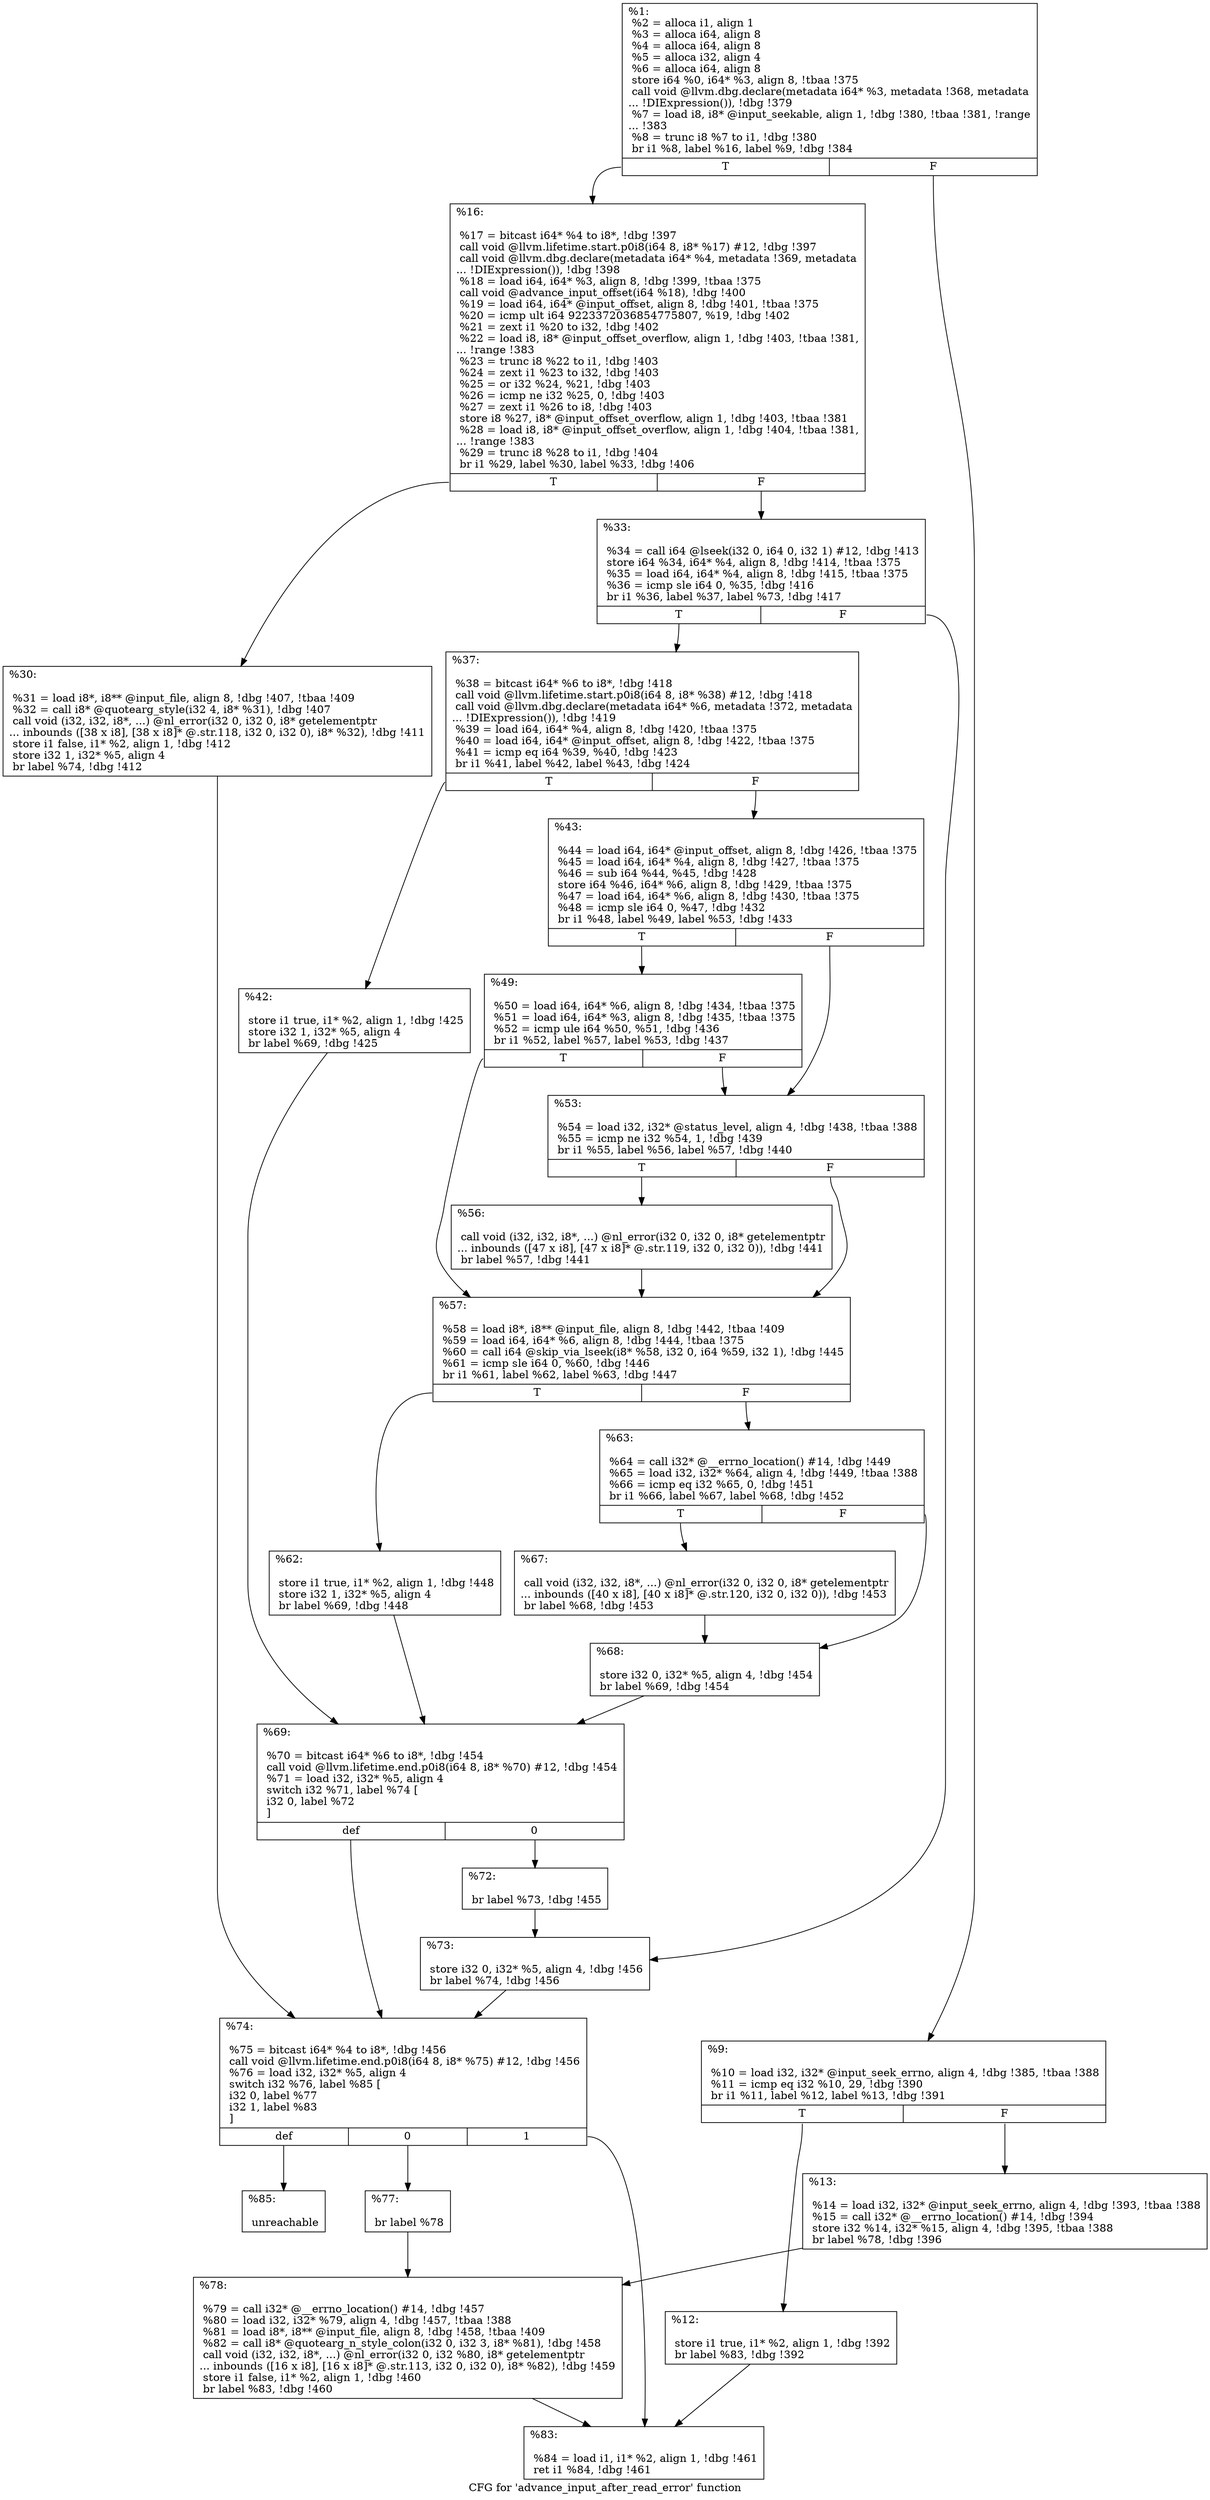 digraph "CFG for 'advance_input_after_read_error' function" {
	label="CFG for 'advance_input_after_read_error' function";

	Node0x24cf580 [shape=record,label="{%1:\l  %2 = alloca i1, align 1\l  %3 = alloca i64, align 8\l  %4 = alloca i64, align 8\l  %5 = alloca i32, align 4\l  %6 = alloca i64, align 8\l  store i64 %0, i64* %3, align 8, !tbaa !375\l  call void @llvm.dbg.declare(metadata i64* %3, metadata !368, metadata\l... !DIExpression()), !dbg !379\l  %7 = load i8, i8* @input_seekable, align 1, !dbg !380, !tbaa !381, !range\l... !383\l  %8 = trunc i8 %7 to i1, !dbg !380\l  br i1 %8, label %16, label %9, !dbg !384\l|{<s0>T|<s1>F}}"];
	Node0x24cf580:s0 -> Node0x24d12f0;
	Node0x24cf580:s1 -> Node0x24d1200;
	Node0x24d1200 [shape=record,label="{%9:\l\l  %10 = load i32, i32* @input_seek_errno, align 4, !dbg !385, !tbaa !388\l  %11 = icmp eq i32 %10, 29, !dbg !390\l  br i1 %11, label %12, label %13, !dbg !391\l|{<s0>T|<s1>F}}"];
	Node0x24d1200:s0 -> Node0x24d1250;
	Node0x24d1200:s1 -> Node0x24d12a0;
	Node0x24d1250 [shape=record,label="{%12:\l\l  store i1 true, i1* %2, align 1, !dbg !392\l  br label %83, !dbg !392\l}"];
	Node0x24d1250 -> Node0x24d1930;
	Node0x24d12a0 [shape=record,label="{%13:\l\l  %14 = load i32, i32* @input_seek_errno, align 4, !dbg !393, !tbaa !388\l  %15 = call i32* @__errno_location() #14, !dbg !394\l  store i32 %14, i32* %15, align 4, !dbg !395, !tbaa !388\l  br label %78, !dbg !396\l}"];
	Node0x24d12a0 -> Node0x24d18e0;
	Node0x24d12f0 [shape=record,label="{%16:\l\l  %17 = bitcast i64* %4 to i8*, !dbg !397\l  call void @llvm.lifetime.start.p0i8(i64 8, i8* %17) #12, !dbg !397\l  call void @llvm.dbg.declare(metadata i64* %4, metadata !369, metadata\l... !DIExpression()), !dbg !398\l  %18 = load i64, i64* %3, align 8, !dbg !399, !tbaa !375\l  call void @advance_input_offset(i64 %18), !dbg !400\l  %19 = load i64, i64* @input_offset, align 8, !dbg !401, !tbaa !375\l  %20 = icmp ult i64 9223372036854775807, %19, !dbg !402\l  %21 = zext i1 %20 to i32, !dbg !402\l  %22 = load i8, i8* @input_offset_overflow, align 1, !dbg !403, !tbaa !381,\l... !range !383\l  %23 = trunc i8 %22 to i1, !dbg !403\l  %24 = zext i1 %23 to i32, !dbg !403\l  %25 = or i32 %24, %21, !dbg !403\l  %26 = icmp ne i32 %25, 0, !dbg !403\l  %27 = zext i1 %26 to i8, !dbg !403\l  store i8 %27, i8* @input_offset_overflow, align 1, !dbg !403, !tbaa !381\l  %28 = load i8, i8* @input_offset_overflow, align 1, !dbg !404, !tbaa !381,\l... !range !383\l  %29 = trunc i8 %28 to i1, !dbg !404\l  br i1 %29, label %30, label %33, !dbg !406\l|{<s0>T|<s1>F}}"];
	Node0x24d12f0:s0 -> Node0x24d1340;
	Node0x24d12f0:s1 -> Node0x24d1390;
	Node0x24d1340 [shape=record,label="{%30:\l\l  %31 = load i8*, i8** @input_file, align 8, !dbg !407, !tbaa !409\l  %32 = call i8* @quotearg_style(i32 4, i8* %31), !dbg !407\l  call void (i32, i32, i8*, ...) @nl_error(i32 0, i32 0, i8* getelementptr\l... inbounds ([38 x i8], [38 x i8]* @.str.118, i32 0, i32 0), i8* %32), !dbg !411\l  store i1 false, i1* %2, align 1, !dbg !412\l  store i32 1, i32* %5, align 4\l  br label %74, !dbg !412\l}"];
	Node0x24d1340 -> Node0x24d1840;
	Node0x24d1390 [shape=record,label="{%33:\l\l  %34 = call i64 @lseek(i32 0, i64 0, i32 1) #12, !dbg !413\l  store i64 %34, i64* %4, align 8, !dbg !414, !tbaa !375\l  %35 = load i64, i64* %4, align 8, !dbg !415, !tbaa !375\l  %36 = icmp sle i64 0, %35, !dbg !416\l  br i1 %36, label %37, label %73, !dbg !417\l|{<s0>T|<s1>F}}"];
	Node0x24d1390:s0 -> Node0x24d13e0;
	Node0x24d1390:s1 -> Node0x24d17f0;
	Node0x24d13e0 [shape=record,label="{%37:\l\l  %38 = bitcast i64* %6 to i8*, !dbg !418\l  call void @llvm.lifetime.start.p0i8(i64 8, i8* %38) #12, !dbg !418\l  call void @llvm.dbg.declare(metadata i64* %6, metadata !372, metadata\l... !DIExpression()), !dbg !419\l  %39 = load i64, i64* %4, align 8, !dbg !420, !tbaa !375\l  %40 = load i64, i64* @input_offset, align 8, !dbg !422, !tbaa !375\l  %41 = icmp eq i64 %39, %40, !dbg !423\l  br i1 %41, label %42, label %43, !dbg !424\l|{<s0>T|<s1>F}}"];
	Node0x24d13e0:s0 -> Node0x24d1430;
	Node0x24d13e0:s1 -> Node0x24d1480;
	Node0x24d1430 [shape=record,label="{%42:\l\l  store i1 true, i1* %2, align 1, !dbg !425\l  store i32 1, i32* %5, align 4\l  br label %69, !dbg !425\l}"];
	Node0x24d1430 -> Node0x24d1750;
	Node0x24d1480 [shape=record,label="{%43:\l\l  %44 = load i64, i64* @input_offset, align 8, !dbg !426, !tbaa !375\l  %45 = load i64, i64* %4, align 8, !dbg !427, !tbaa !375\l  %46 = sub i64 %44, %45, !dbg !428\l  store i64 %46, i64* %6, align 8, !dbg !429, !tbaa !375\l  %47 = load i64, i64* %6, align 8, !dbg !430, !tbaa !375\l  %48 = icmp sle i64 0, %47, !dbg !432\l  br i1 %48, label %49, label %53, !dbg !433\l|{<s0>T|<s1>F}}"];
	Node0x24d1480:s0 -> Node0x24d14d0;
	Node0x24d1480:s1 -> Node0x24d1520;
	Node0x24d14d0 [shape=record,label="{%49:\l\l  %50 = load i64, i64* %6, align 8, !dbg !434, !tbaa !375\l  %51 = load i64, i64* %3, align 8, !dbg !435, !tbaa !375\l  %52 = icmp ule i64 %50, %51, !dbg !436\l  br i1 %52, label %57, label %53, !dbg !437\l|{<s0>T|<s1>F}}"];
	Node0x24d14d0:s0 -> Node0x24d15c0;
	Node0x24d14d0:s1 -> Node0x24d1520;
	Node0x24d1520 [shape=record,label="{%53:\l\l  %54 = load i32, i32* @status_level, align 4, !dbg !438, !tbaa !388\l  %55 = icmp ne i32 %54, 1, !dbg !439\l  br i1 %55, label %56, label %57, !dbg !440\l|{<s0>T|<s1>F}}"];
	Node0x24d1520:s0 -> Node0x24d1570;
	Node0x24d1520:s1 -> Node0x24d15c0;
	Node0x24d1570 [shape=record,label="{%56:\l\l  call void (i32, i32, i8*, ...) @nl_error(i32 0, i32 0, i8* getelementptr\l... inbounds ([47 x i8], [47 x i8]* @.str.119, i32 0, i32 0)), !dbg !441\l  br label %57, !dbg !441\l}"];
	Node0x24d1570 -> Node0x24d15c0;
	Node0x24d15c0 [shape=record,label="{%57:\l\l  %58 = load i8*, i8** @input_file, align 8, !dbg !442, !tbaa !409\l  %59 = load i64, i64* %6, align 8, !dbg !444, !tbaa !375\l  %60 = call i64 @skip_via_lseek(i8* %58, i32 0, i64 %59, i32 1), !dbg !445\l  %61 = icmp sle i64 0, %60, !dbg !446\l  br i1 %61, label %62, label %63, !dbg !447\l|{<s0>T|<s1>F}}"];
	Node0x24d15c0:s0 -> Node0x24d1610;
	Node0x24d15c0:s1 -> Node0x24d1660;
	Node0x24d1610 [shape=record,label="{%62:\l\l  store i1 true, i1* %2, align 1, !dbg !448\l  store i32 1, i32* %5, align 4\l  br label %69, !dbg !448\l}"];
	Node0x24d1610 -> Node0x24d1750;
	Node0x24d1660 [shape=record,label="{%63:\l\l  %64 = call i32* @__errno_location() #14, !dbg !449\l  %65 = load i32, i32* %64, align 4, !dbg !449, !tbaa !388\l  %66 = icmp eq i32 %65, 0, !dbg !451\l  br i1 %66, label %67, label %68, !dbg !452\l|{<s0>T|<s1>F}}"];
	Node0x24d1660:s0 -> Node0x24d16b0;
	Node0x24d1660:s1 -> Node0x24d1700;
	Node0x24d16b0 [shape=record,label="{%67:\l\l  call void (i32, i32, i8*, ...) @nl_error(i32 0, i32 0, i8* getelementptr\l... inbounds ([40 x i8], [40 x i8]* @.str.120, i32 0, i32 0)), !dbg !453\l  br label %68, !dbg !453\l}"];
	Node0x24d16b0 -> Node0x24d1700;
	Node0x24d1700 [shape=record,label="{%68:\l\l  store i32 0, i32* %5, align 4, !dbg !454\l  br label %69, !dbg !454\l}"];
	Node0x24d1700 -> Node0x24d1750;
	Node0x24d1750 [shape=record,label="{%69:\l\l  %70 = bitcast i64* %6 to i8*, !dbg !454\l  call void @llvm.lifetime.end.p0i8(i64 8, i8* %70) #12, !dbg !454\l  %71 = load i32, i32* %5, align 4\l  switch i32 %71, label %74 [\l    i32 0, label %72\l  ]\l|{<s0>def|<s1>0}}"];
	Node0x24d1750:s0 -> Node0x24d1840;
	Node0x24d1750:s1 -> Node0x24d17a0;
	Node0x24d17a0 [shape=record,label="{%72:\l\l  br label %73, !dbg !455\l}"];
	Node0x24d17a0 -> Node0x24d17f0;
	Node0x24d17f0 [shape=record,label="{%73:\l\l  store i32 0, i32* %5, align 4, !dbg !456\l  br label %74, !dbg !456\l}"];
	Node0x24d17f0 -> Node0x24d1840;
	Node0x24d1840 [shape=record,label="{%74:\l\l  %75 = bitcast i64* %4 to i8*, !dbg !456\l  call void @llvm.lifetime.end.p0i8(i64 8, i8* %75) #12, !dbg !456\l  %76 = load i32, i32* %5, align 4\l  switch i32 %76, label %85 [\l    i32 0, label %77\l    i32 1, label %83\l  ]\l|{<s0>def|<s1>0|<s2>1}}"];
	Node0x24d1840:s0 -> Node0x24d1980;
	Node0x24d1840:s1 -> Node0x24d1890;
	Node0x24d1840:s2 -> Node0x24d1930;
	Node0x24d1890 [shape=record,label="{%77:\l\l  br label %78\l}"];
	Node0x24d1890 -> Node0x24d18e0;
	Node0x24d18e0 [shape=record,label="{%78:\l\l  %79 = call i32* @__errno_location() #14, !dbg !457\l  %80 = load i32, i32* %79, align 4, !dbg !457, !tbaa !388\l  %81 = load i8*, i8** @input_file, align 8, !dbg !458, !tbaa !409\l  %82 = call i8* @quotearg_n_style_colon(i32 0, i32 3, i8* %81), !dbg !458\l  call void (i32, i32, i8*, ...) @nl_error(i32 0, i32 %80, i8* getelementptr\l... inbounds ([16 x i8], [16 x i8]* @.str.113, i32 0, i32 0), i8* %82), !dbg !459\l  store i1 false, i1* %2, align 1, !dbg !460\l  br label %83, !dbg !460\l}"];
	Node0x24d18e0 -> Node0x24d1930;
	Node0x24d1930 [shape=record,label="{%83:\l\l  %84 = load i1, i1* %2, align 1, !dbg !461\l  ret i1 %84, !dbg !461\l}"];
	Node0x24d1980 [shape=record,label="{%85:\l\l  unreachable\l}"];
}
